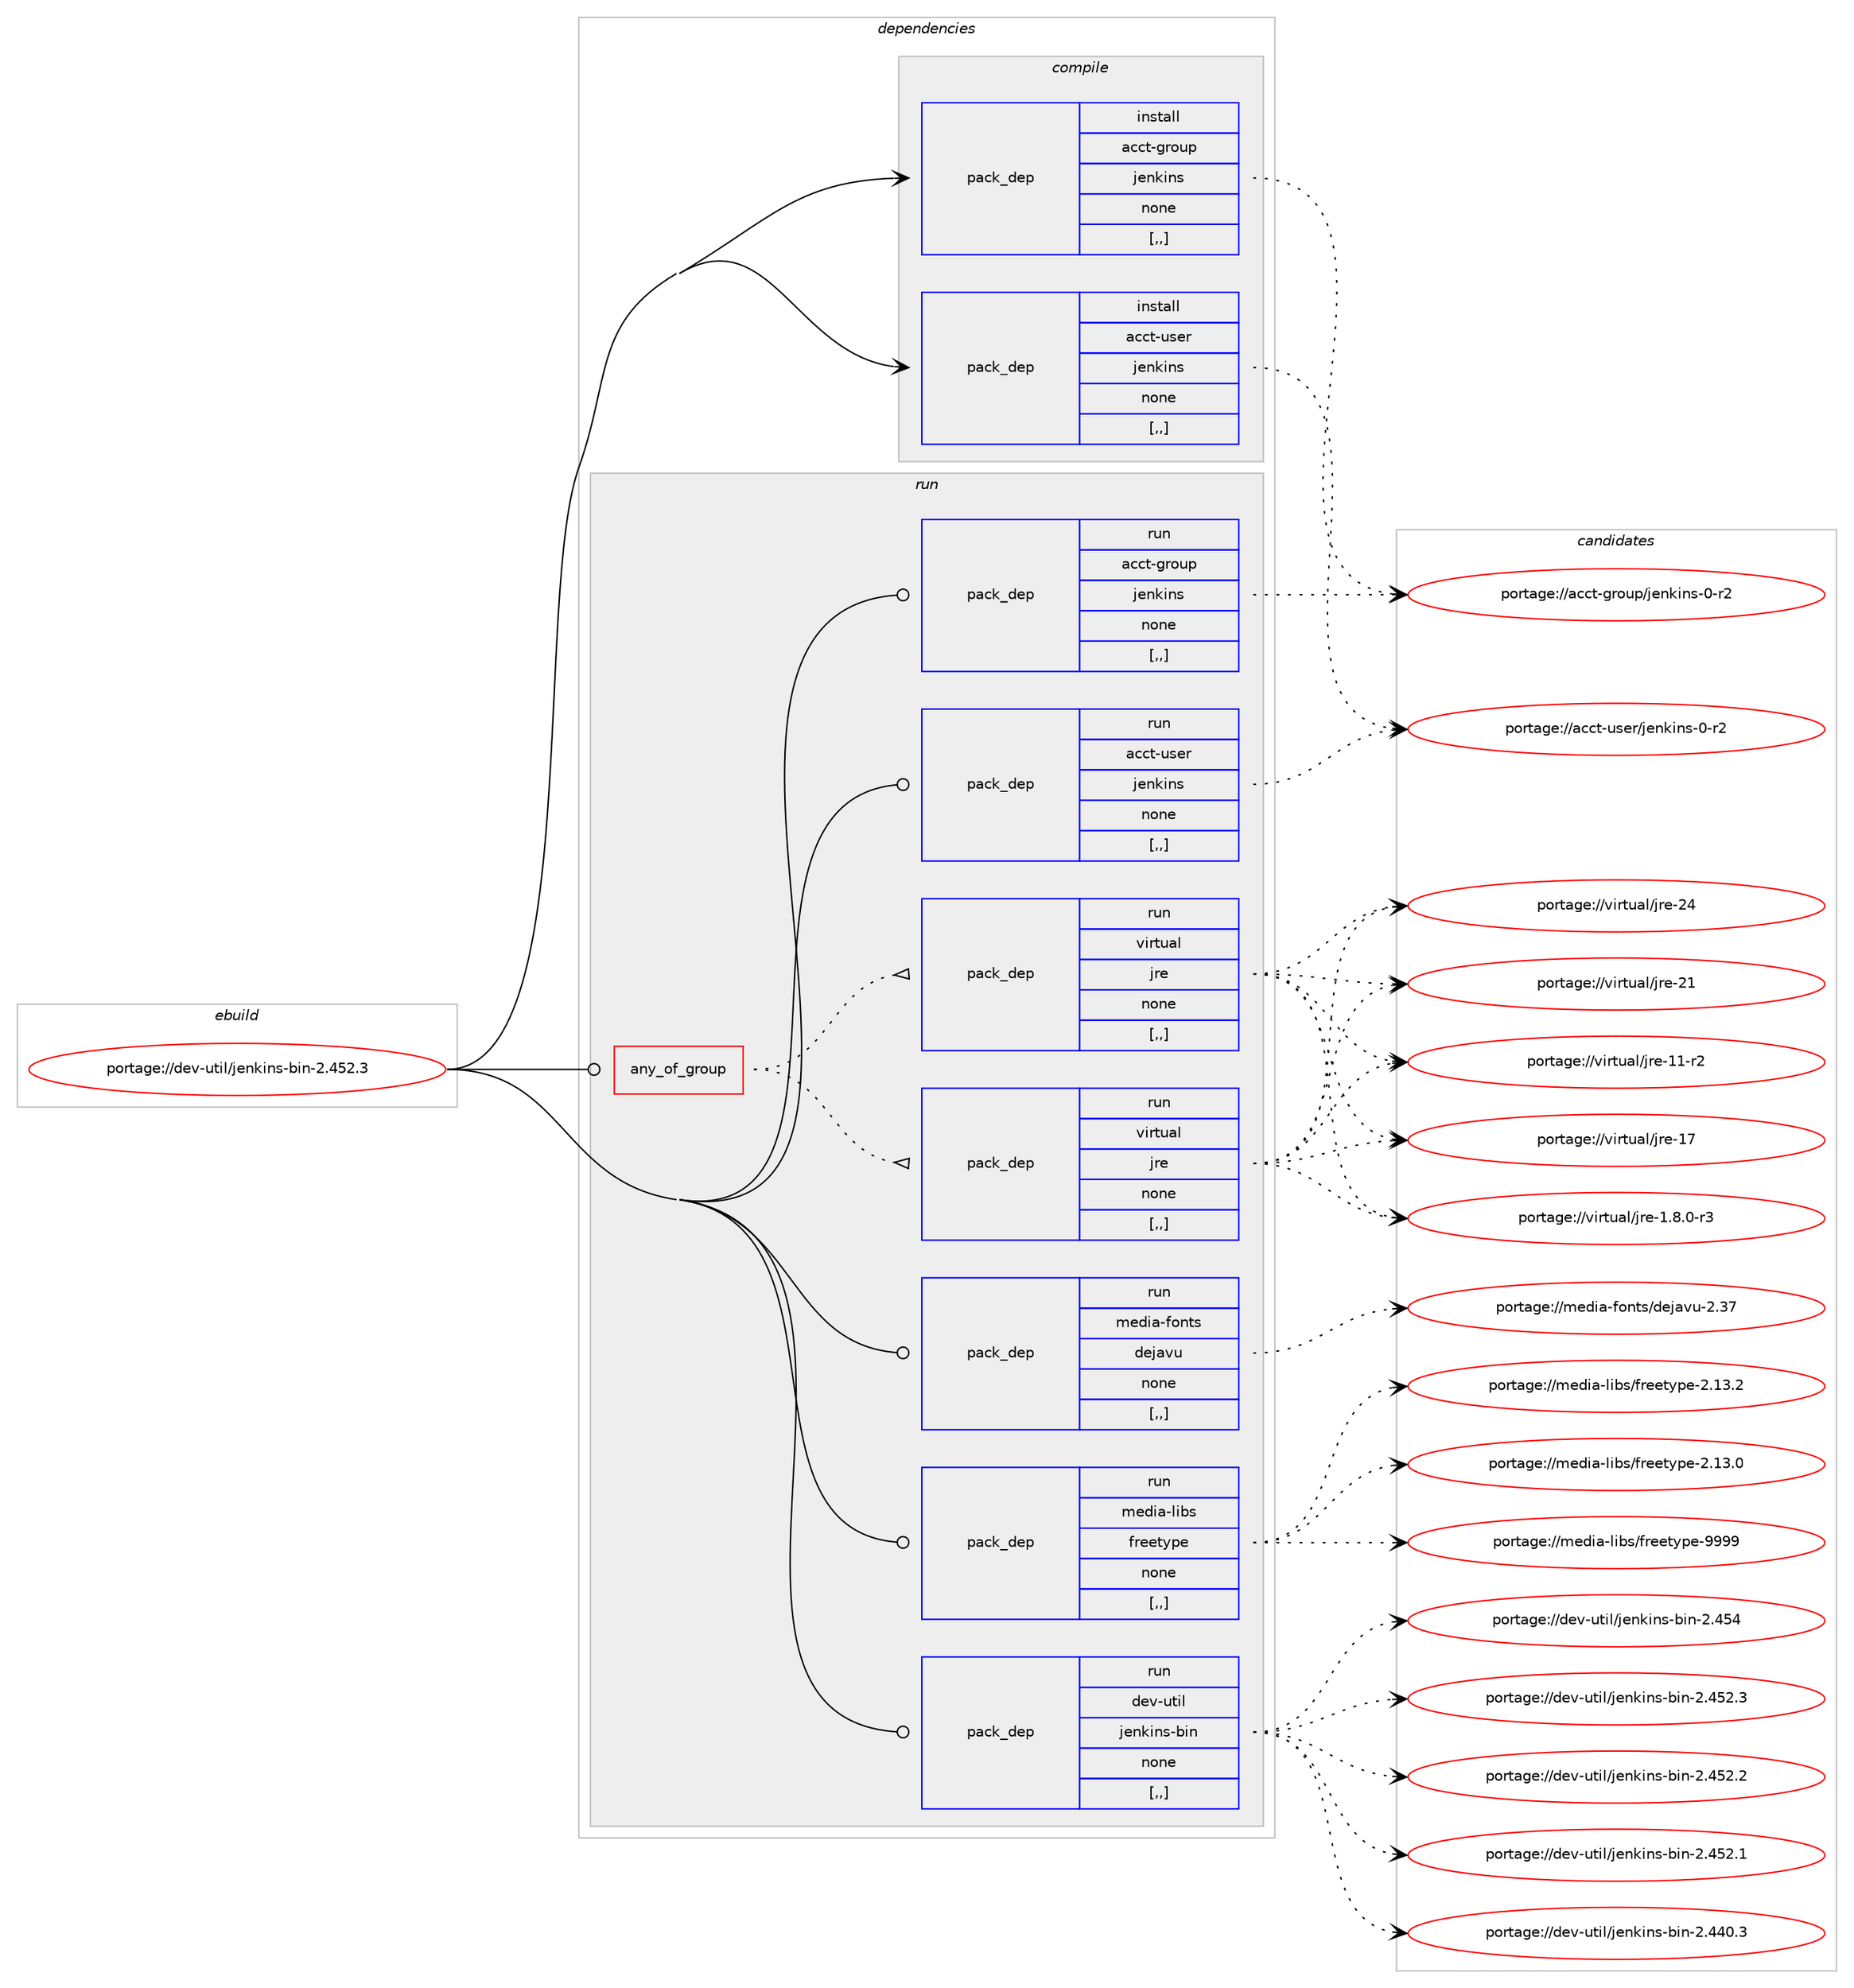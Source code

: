 digraph prolog {

# *************
# Graph options
# *************

newrank=true;
concentrate=true;
compound=true;
graph [rankdir=LR,fontname=Helvetica,fontsize=10,ranksep=1.5];#, ranksep=2.5, nodesep=0.2];
edge  [arrowhead=vee];
node  [fontname=Helvetica,fontsize=10];

# **********
# The ebuild
# **********

subgraph cluster_leftcol {
color=gray;
label=<<i>ebuild</i>>;
id [label="portage://dev-util/jenkins-bin-2.452.3", color=red, width=4, href="../dev-util/jenkins-bin-2.452.3.svg"];
}

# ****************
# The dependencies
# ****************

subgraph cluster_midcol {
color=gray;
label=<<i>dependencies</i>>;
subgraph cluster_compile {
fillcolor="#eeeeee";
style=filled;
label=<<i>compile</i>>;
subgraph pack153410 {
dependency215570 [label=<<TABLE BORDER="0" CELLBORDER="1" CELLSPACING="0" CELLPADDING="4" WIDTH="220"><TR><TD ROWSPAN="6" CELLPADDING="30">pack_dep</TD></TR><TR><TD WIDTH="110">install</TD></TR><TR><TD>acct-group</TD></TR><TR><TD>jenkins</TD></TR><TR><TD>none</TD></TR><TR><TD>[,,]</TD></TR></TABLE>>, shape=none, color=blue];
}
id:e -> dependency215570:w [weight=20,style="solid",arrowhead="vee"];
subgraph pack153411 {
dependency215571 [label=<<TABLE BORDER="0" CELLBORDER="1" CELLSPACING="0" CELLPADDING="4" WIDTH="220"><TR><TD ROWSPAN="6" CELLPADDING="30">pack_dep</TD></TR><TR><TD WIDTH="110">install</TD></TR><TR><TD>acct-user</TD></TR><TR><TD>jenkins</TD></TR><TR><TD>none</TD></TR><TR><TD>[,,]</TD></TR></TABLE>>, shape=none, color=blue];
}
id:e -> dependency215571:w [weight=20,style="solid",arrowhead="vee"];
}
subgraph cluster_compileandrun {
fillcolor="#eeeeee";
style=filled;
label=<<i>compile and run</i>>;
}
subgraph cluster_run {
fillcolor="#eeeeee";
style=filled;
label=<<i>run</i>>;
subgraph any1262 {
dependency215572 [label=<<TABLE BORDER="0" CELLBORDER="1" CELLSPACING="0" CELLPADDING="4"><TR><TD CELLPADDING="10">any_of_group</TD></TR></TABLE>>, shape=none, color=red];subgraph pack153412 {
dependency215573 [label=<<TABLE BORDER="0" CELLBORDER="1" CELLSPACING="0" CELLPADDING="4" WIDTH="220"><TR><TD ROWSPAN="6" CELLPADDING="30">pack_dep</TD></TR><TR><TD WIDTH="110">run</TD></TR><TR><TD>virtual</TD></TR><TR><TD>jre</TD></TR><TR><TD>none</TD></TR><TR><TD>[,,]</TD></TR></TABLE>>, shape=none, color=blue];
}
dependency215572:e -> dependency215573:w [weight=20,style="dotted",arrowhead="oinv"];
subgraph pack153413 {
dependency215574 [label=<<TABLE BORDER="0" CELLBORDER="1" CELLSPACING="0" CELLPADDING="4" WIDTH="220"><TR><TD ROWSPAN="6" CELLPADDING="30">pack_dep</TD></TR><TR><TD WIDTH="110">run</TD></TR><TR><TD>virtual</TD></TR><TR><TD>jre</TD></TR><TR><TD>none</TD></TR><TR><TD>[,,]</TD></TR></TABLE>>, shape=none, color=blue];
}
dependency215572:e -> dependency215574:w [weight=20,style="dotted",arrowhead="oinv"];
}
id:e -> dependency215572:w [weight=20,style="solid",arrowhead="odot"];
subgraph pack153414 {
dependency215575 [label=<<TABLE BORDER="0" CELLBORDER="1" CELLSPACING="0" CELLPADDING="4" WIDTH="220"><TR><TD ROWSPAN="6" CELLPADDING="30">pack_dep</TD></TR><TR><TD WIDTH="110">run</TD></TR><TR><TD>acct-group</TD></TR><TR><TD>jenkins</TD></TR><TR><TD>none</TD></TR><TR><TD>[,,]</TD></TR></TABLE>>, shape=none, color=blue];
}
id:e -> dependency215575:w [weight=20,style="solid",arrowhead="odot"];
subgraph pack153415 {
dependency215576 [label=<<TABLE BORDER="0" CELLBORDER="1" CELLSPACING="0" CELLPADDING="4" WIDTH="220"><TR><TD ROWSPAN="6" CELLPADDING="30">pack_dep</TD></TR><TR><TD WIDTH="110">run</TD></TR><TR><TD>acct-user</TD></TR><TR><TD>jenkins</TD></TR><TR><TD>none</TD></TR><TR><TD>[,,]</TD></TR></TABLE>>, shape=none, color=blue];
}
id:e -> dependency215576:w [weight=20,style="solid",arrowhead="odot"];
subgraph pack153416 {
dependency215577 [label=<<TABLE BORDER="0" CELLBORDER="1" CELLSPACING="0" CELLPADDING="4" WIDTH="220"><TR><TD ROWSPAN="6" CELLPADDING="30">pack_dep</TD></TR><TR><TD WIDTH="110">run</TD></TR><TR><TD>media-fonts</TD></TR><TR><TD>dejavu</TD></TR><TR><TD>none</TD></TR><TR><TD>[,,]</TD></TR></TABLE>>, shape=none, color=blue];
}
id:e -> dependency215577:w [weight=20,style="solid",arrowhead="odot"];
subgraph pack153417 {
dependency215578 [label=<<TABLE BORDER="0" CELLBORDER="1" CELLSPACING="0" CELLPADDING="4" WIDTH="220"><TR><TD ROWSPAN="6" CELLPADDING="30">pack_dep</TD></TR><TR><TD WIDTH="110">run</TD></TR><TR><TD>media-libs</TD></TR><TR><TD>freetype</TD></TR><TR><TD>none</TD></TR><TR><TD>[,,]</TD></TR></TABLE>>, shape=none, color=blue];
}
id:e -> dependency215578:w [weight=20,style="solid",arrowhead="odot"];
subgraph pack153418 {
dependency215579 [label=<<TABLE BORDER="0" CELLBORDER="1" CELLSPACING="0" CELLPADDING="4" WIDTH="220"><TR><TD ROWSPAN="6" CELLPADDING="30">pack_dep</TD></TR><TR><TD WIDTH="110">run</TD></TR><TR><TD>dev-util</TD></TR><TR><TD>jenkins-bin</TD></TR><TR><TD>none</TD></TR><TR><TD>[,,]</TD></TR></TABLE>>, shape=none, color=blue];
}
id:e -> dependency215579:w [weight=20,style="solid",arrowhead="odot"];
}
}

# **************
# The candidates
# **************

subgraph cluster_choices {
rank=same;
color=gray;
label=<<i>candidates</i>>;

subgraph choice153410 {
color=black;
nodesep=1;
choice979999116451031141111171124710610111010710511011545484511450 [label="portage://acct-group/jenkins-0-r2", color=red, width=4,href="../acct-group/jenkins-0-r2.svg"];
dependency215570:e -> choice979999116451031141111171124710610111010710511011545484511450:w [style=dotted,weight="100"];
}
subgraph choice153411 {
color=black;
nodesep=1;
choice979999116451171151011144710610111010710511011545484511450 [label="portage://acct-user/jenkins-0-r2", color=red, width=4,href="../acct-user/jenkins-0-r2.svg"];
dependency215571:e -> choice979999116451171151011144710610111010710511011545484511450:w [style=dotted,weight="100"];
}
subgraph choice153412 {
color=black;
nodesep=1;
choice1181051141161179710847106114101455052 [label="portage://virtual/jre-24", color=red, width=4,href="../virtual/jre-24.svg"];
choice1181051141161179710847106114101455049 [label="portage://virtual/jre-21", color=red, width=4,href="../virtual/jre-21.svg"];
choice1181051141161179710847106114101454955 [label="portage://virtual/jre-17", color=red, width=4,href="../virtual/jre-17.svg"];
choice11810511411611797108471061141014549494511450 [label="portage://virtual/jre-11-r2", color=red, width=4,href="../virtual/jre-11-r2.svg"];
choice11810511411611797108471061141014549465646484511451 [label="portage://virtual/jre-1.8.0-r3", color=red, width=4,href="../virtual/jre-1.8.0-r3.svg"];
dependency215573:e -> choice1181051141161179710847106114101455052:w [style=dotted,weight="100"];
dependency215573:e -> choice1181051141161179710847106114101455049:w [style=dotted,weight="100"];
dependency215573:e -> choice1181051141161179710847106114101454955:w [style=dotted,weight="100"];
dependency215573:e -> choice11810511411611797108471061141014549494511450:w [style=dotted,weight="100"];
dependency215573:e -> choice11810511411611797108471061141014549465646484511451:w [style=dotted,weight="100"];
}
subgraph choice153413 {
color=black;
nodesep=1;
choice1181051141161179710847106114101455052 [label="portage://virtual/jre-24", color=red, width=4,href="../virtual/jre-24.svg"];
choice1181051141161179710847106114101455049 [label="portage://virtual/jre-21", color=red, width=4,href="../virtual/jre-21.svg"];
choice1181051141161179710847106114101454955 [label="portage://virtual/jre-17", color=red, width=4,href="../virtual/jre-17.svg"];
choice11810511411611797108471061141014549494511450 [label="portage://virtual/jre-11-r2", color=red, width=4,href="../virtual/jre-11-r2.svg"];
choice11810511411611797108471061141014549465646484511451 [label="portage://virtual/jre-1.8.0-r3", color=red, width=4,href="../virtual/jre-1.8.0-r3.svg"];
dependency215574:e -> choice1181051141161179710847106114101455052:w [style=dotted,weight="100"];
dependency215574:e -> choice1181051141161179710847106114101455049:w [style=dotted,weight="100"];
dependency215574:e -> choice1181051141161179710847106114101454955:w [style=dotted,weight="100"];
dependency215574:e -> choice11810511411611797108471061141014549494511450:w [style=dotted,weight="100"];
dependency215574:e -> choice11810511411611797108471061141014549465646484511451:w [style=dotted,weight="100"];
}
subgraph choice153414 {
color=black;
nodesep=1;
choice979999116451031141111171124710610111010710511011545484511450 [label="portage://acct-group/jenkins-0-r2", color=red, width=4,href="../acct-group/jenkins-0-r2.svg"];
dependency215575:e -> choice979999116451031141111171124710610111010710511011545484511450:w [style=dotted,weight="100"];
}
subgraph choice153415 {
color=black;
nodesep=1;
choice979999116451171151011144710610111010710511011545484511450 [label="portage://acct-user/jenkins-0-r2", color=red, width=4,href="../acct-user/jenkins-0-r2.svg"];
dependency215576:e -> choice979999116451171151011144710610111010710511011545484511450:w [style=dotted,weight="100"];
}
subgraph choice153416 {
color=black;
nodesep=1;
choice109101100105974510211111011611547100101106971181174550465155 [label="portage://media-fonts/dejavu-2.37", color=red, width=4,href="../media-fonts/dejavu-2.37.svg"];
dependency215577:e -> choice109101100105974510211111011611547100101106971181174550465155:w [style=dotted,weight="100"];
}
subgraph choice153417 {
color=black;
nodesep=1;
choice109101100105974510810598115471021141011011161211121014557575757 [label="portage://media-libs/freetype-9999", color=red, width=4,href="../media-libs/freetype-9999.svg"];
choice1091011001059745108105981154710211410110111612111210145504649514650 [label="portage://media-libs/freetype-2.13.2", color=red, width=4,href="../media-libs/freetype-2.13.2.svg"];
choice1091011001059745108105981154710211410110111612111210145504649514648 [label="portage://media-libs/freetype-2.13.0", color=red, width=4,href="../media-libs/freetype-2.13.0.svg"];
dependency215578:e -> choice109101100105974510810598115471021141011011161211121014557575757:w [style=dotted,weight="100"];
dependency215578:e -> choice1091011001059745108105981154710211410110111612111210145504649514650:w [style=dotted,weight="100"];
dependency215578:e -> choice1091011001059745108105981154710211410110111612111210145504649514648:w [style=dotted,weight="100"];
}
subgraph choice153418 {
color=black;
nodesep=1;
choice10010111845117116105108471061011101071051101154598105110455046525352 [label="portage://dev-util/jenkins-bin-2.454", color=red, width=4,href="../dev-util/jenkins-bin-2.454.svg"];
choice100101118451171161051084710610111010710511011545981051104550465253504651 [label="portage://dev-util/jenkins-bin-2.452.3", color=red, width=4,href="../dev-util/jenkins-bin-2.452.3.svg"];
choice100101118451171161051084710610111010710511011545981051104550465253504650 [label="portage://dev-util/jenkins-bin-2.452.2", color=red, width=4,href="../dev-util/jenkins-bin-2.452.2.svg"];
choice100101118451171161051084710610111010710511011545981051104550465253504649 [label="portage://dev-util/jenkins-bin-2.452.1", color=red, width=4,href="../dev-util/jenkins-bin-2.452.1.svg"];
choice100101118451171161051084710610111010710511011545981051104550465252484651 [label="portage://dev-util/jenkins-bin-2.440.3", color=red, width=4,href="../dev-util/jenkins-bin-2.440.3.svg"];
dependency215579:e -> choice10010111845117116105108471061011101071051101154598105110455046525352:w [style=dotted,weight="100"];
dependency215579:e -> choice100101118451171161051084710610111010710511011545981051104550465253504651:w [style=dotted,weight="100"];
dependency215579:e -> choice100101118451171161051084710610111010710511011545981051104550465253504650:w [style=dotted,weight="100"];
dependency215579:e -> choice100101118451171161051084710610111010710511011545981051104550465253504649:w [style=dotted,weight="100"];
dependency215579:e -> choice100101118451171161051084710610111010710511011545981051104550465252484651:w [style=dotted,weight="100"];
}
}

}
